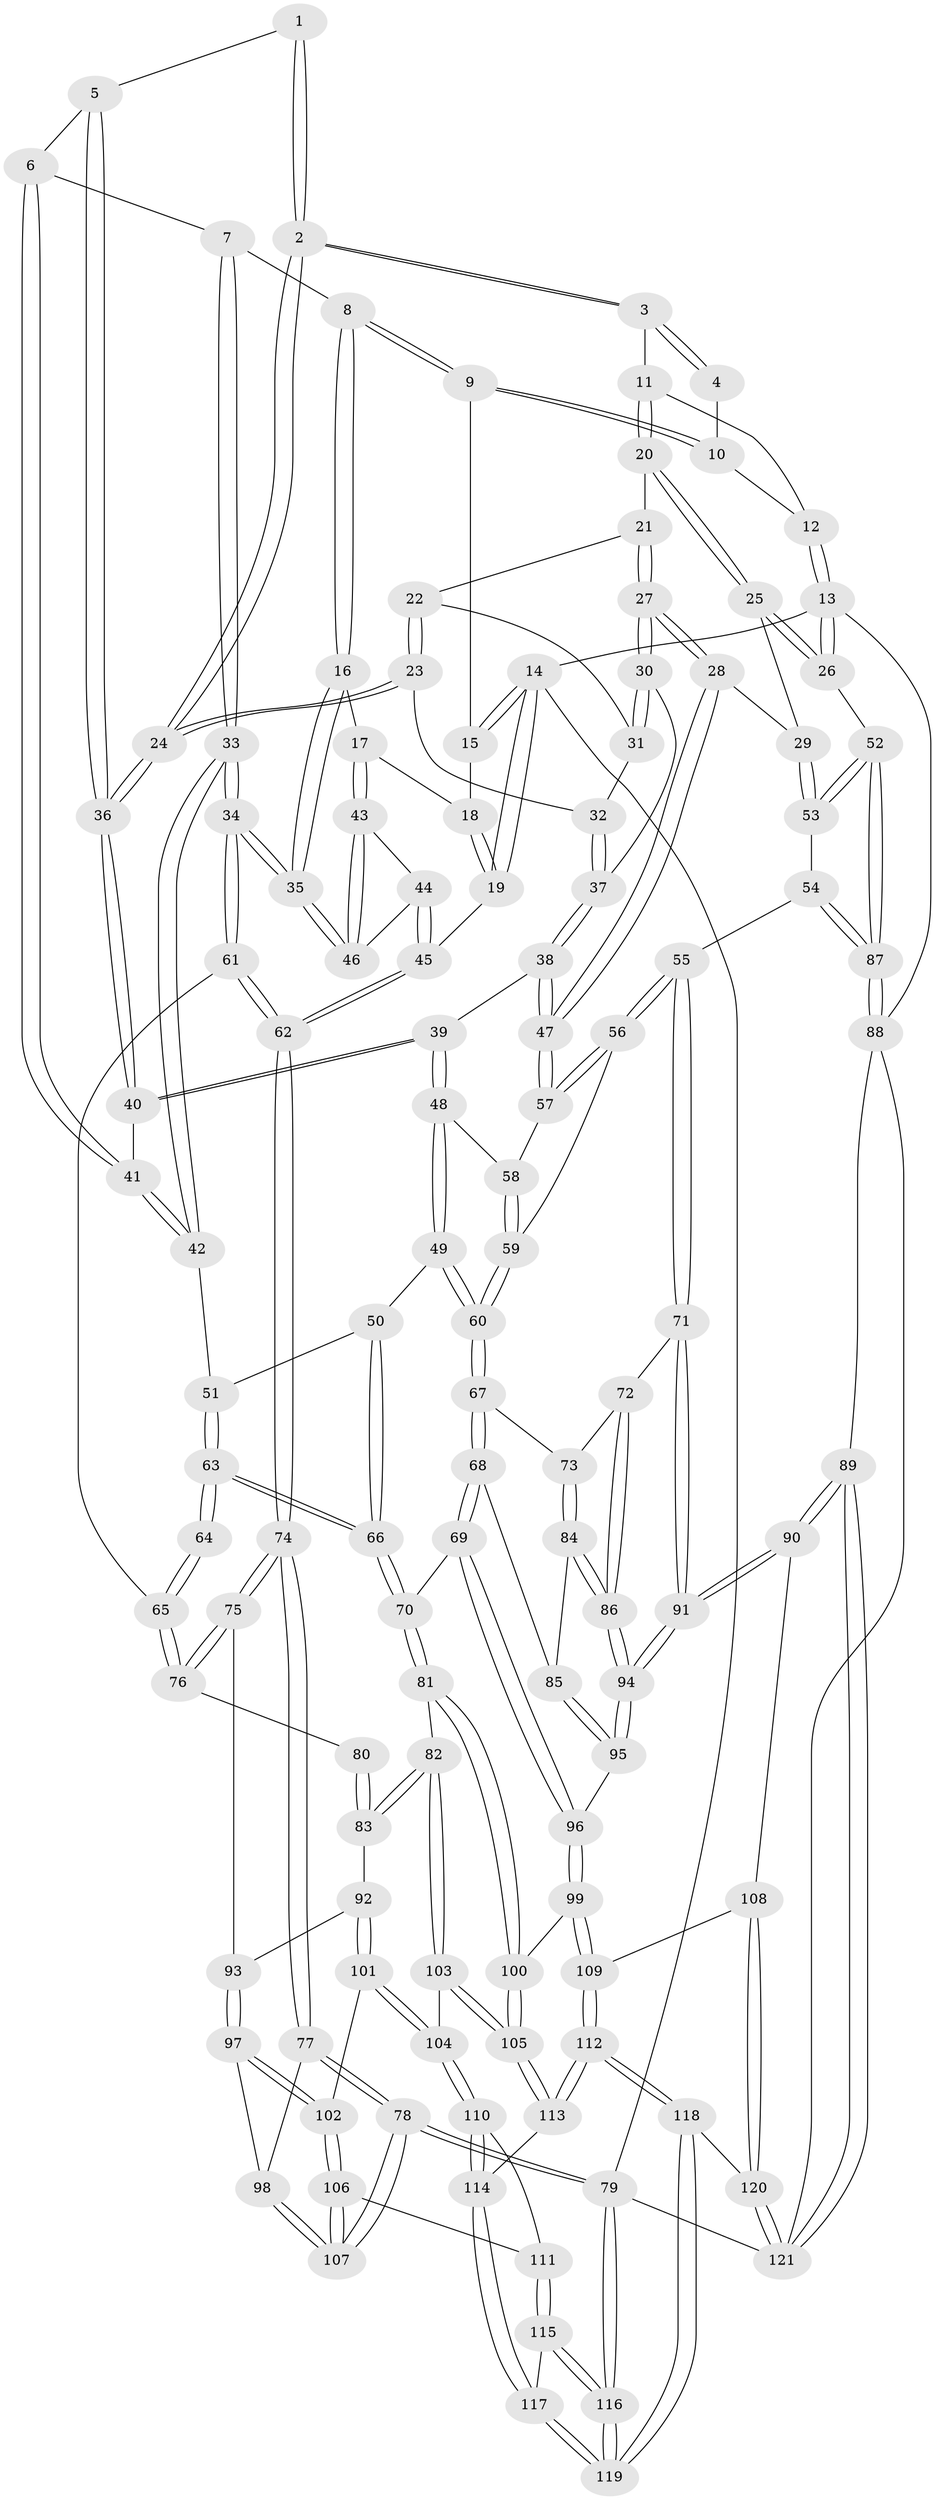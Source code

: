// coarse degree distribution, {3: 0.2972972972972973, 4: 0.21621621621621623, 6: 0.05405405405405406, 5: 0.24324324324324326, 7: 0.05405405405405406, 2: 0.13513513513513514}
// Generated by graph-tools (version 1.1) at 2025/21/03/04/25 18:21:36]
// undirected, 121 vertices, 299 edges
graph export_dot {
graph [start="1"]
  node [color=gray90,style=filled];
  1 [pos="+0.5285094063999374+0.061743222581289676"];
  2 [pos="+0.5527065937031718+0.1301818762880766"];
  3 [pos="+0.5945647797194921+0.05537862744040809"];
  4 [pos="+0.526877431216435+0.05280502605114974"];
  5 [pos="+0.42309275058257323+0.09352886481073895"];
  6 [pos="+0.4082722400876499+0.08459889602866087"];
  7 [pos="+0.38342849135342133+0.058535364716644826"];
  8 [pos="+0.349247580378427+0"];
  9 [pos="+0.3632806030239442+0"];
  10 [pos="+0.4158290955927637+0"];
  11 [pos="+0.7011785336838056+0"];
  12 [pos="+0.6868258708152011+0"];
  13 [pos="+1+0"];
  14 [pos="+0+0"];
  15 [pos="+0.16166999824294778+0"];
  16 [pos="+0.24076327639636758+0.10404134456509617"];
  17 [pos="+0.11349745356395106+0.10230266822778492"];
  18 [pos="+0.09466477066845524+0.022406087962177662"];
  19 [pos="+0+0.1336144307810819"];
  20 [pos="+0.7026910416459399+0"];
  21 [pos="+0.7044237208396726+0"];
  22 [pos="+0.6887138589451111+0.04240703663117744"];
  23 [pos="+0.6053378007424449+0.14019252619635952"];
  24 [pos="+0.5500085361129972+0.14021397640889663"];
  25 [pos="+0.9570801145153981+0.1882529820973703"];
  26 [pos="+1+0.10852186961844187"];
  27 [pos="+0.8023908695093999+0.20485704459744786"];
  28 [pos="+0.841239292590326+0.24190132036725437"];
  29 [pos="+0.8907918200320044+0.23009248145726907"];
  30 [pos="+0.7124886322988616+0.1659307478941784"];
  31 [pos="+0.6851709564766112+0.12747025288461244"];
  32 [pos="+0.6366671273724037+0.15396444929263392"];
  33 [pos="+0.2933171804891882+0.3334983090246161"];
  34 [pos="+0.2563719058910665+0.3377988485233457"];
  35 [pos="+0.24767816172956608+0.32195480058292675"];
  36 [pos="+0.5277487360299412+0.16106470582065543"];
  37 [pos="+0.6526304250385793+0.20000597572103307"];
  38 [pos="+0.6338545659046675+0.26355277980976666"];
  39 [pos="+0.5888083003011855+0.28939661046544607"];
  40 [pos="+0.5287363561212731+0.23646693810421573"];
  41 [pos="+0.41245306975126494+0.27462231013962546"];
  42 [pos="+0.3243924348828182+0.33703154147272224"];
  43 [pos="+0.09597109295046993+0.13151498674733922"];
  44 [pos="+0+0.20214530863158034"];
  45 [pos="+0+0.2565477278137206"];
  46 [pos="+0.23240341217604768+0.30972195404645964"];
  47 [pos="+0.8264368068165229+0.25564101141391415"];
  48 [pos="+0.5902559361515138+0.31157353921297937"];
  49 [pos="+0.5295369237882862+0.44165713998006356"];
  50 [pos="+0.5082791004460684+0.44397484628099976"];
  51 [pos="+0.38724221716788904+0.389737906765693"];
  52 [pos="+1+0.5106893753772236"];
  53 [pos="+0.9230604745346765+0.3975729109473768"];
  54 [pos="+0.8325409628835109+0.5158682291751966"];
  55 [pos="+0.8152334904740413+0.5144269137309498"];
  56 [pos="+0.7856017445245518+0.46276781263314093"];
  57 [pos="+0.7813475237836525+0.35748650427526313"];
  58 [pos="+0.6674419024670445+0.36043041697199024"];
  59 [pos="+0.6722332277899209+0.44759774026593663"];
  60 [pos="+0.5841731449184147+0.48796098500109597"];
  61 [pos="+0.20973738435773204+0.39715562612205585"];
  62 [pos="+0+0.2631366230196829"];
  63 [pos="+0.37431061772436686+0.5574108706742947"];
  64 [pos="+0.36137898406363955+0.554296786491631"];
  65 [pos="+0.20790968299877247+0.40437571790608623"];
  66 [pos="+0.4217434921761472+0.6001339348059744"];
  67 [pos="+0.5968093938277848+0.5252313183653617"];
  68 [pos="+0.5707032007397287+0.5995432009669852"];
  69 [pos="+0.5287714737127974+0.6211654565441672"];
  70 [pos="+0.4241974619630762+0.6115267445736894"];
  71 [pos="+0.8005700704864994+0.5311390755702284"];
  72 [pos="+0.6991795234615886+0.564786247982247"];
  73 [pos="+0.6891437555115217+0.5618575569391702"];
  74 [pos="+0+0.48327764847289284"];
  75 [pos="+0.1505344471297888+0.5188526897385709"];
  76 [pos="+0.16294764894953254+0.5014130354473374"];
  77 [pos="+0+0.6078522453942843"];
  78 [pos="+0+1"];
  79 [pos="+0+1"];
  80 [pos="+0.3059166799046526+0.5727857183634008"];
  81 [pos="+0.4214655687691251+0.617471425931086"];
  82 [pos="+0.3534086178374785+0.6596142912823402"];
  83 [pos="+0.29353176915880413+0.6346245042552753"];
  84 [pos="+0.6253636849983432+0.6333863818296502"];
  85 [pos="+0.5979330376910943+0.6291192834235135"];
  86 [pos="+0.6833698173261391+0.6531802619816751"];
  87 [pos="+1+0.6863602752269904"];
  88 [pos="+1+0.7322552941617775"];
  89 [pos="+0.8233785335198561+0.8273804777344411"];
  90 [pos="+0.7764676712893599+0.8055646423436628"];
  91 [pos="+0.7670464373469833+0.7870452569288225"];
  92 [pos="+0.21910560063716447+0.6417484601435716"];
  93 [pos="+0.15175576713327082+0.5725325587830927"];
  94 [pos="+0.7250893786642084+0.7497692828327853"];
  95 [pos="+0.6057096610433826+0.7124091665628374"];
  96 [pos="+0.5412175708152863+0.7346755416716002"];
  97 [pos="+0.10012530760079522+0.6417623717285793"];
  98 [pos="+0.06233545803848195+0.6683975588208549"];
  99 [pos="+0.5156705292945079+0.7649698533281514"];
  100 [pos="+0.4694858136721502+0.7659695312205291"];
  101 [pos="+0.23743852614380498+0.7527861206157499"];
  102 [pos="+0.17235349075250334+0.7684831373701022"];
  103 [pos="+0.352965444948434+0.6610371470348257"];
  104 [pos="+0.26921492998592583+0.7721612980880791"];
  105 [pos="+0.40508860959223614+0.8172737770632659"];
  106 [pos="+0.09488883546797326+0.8281839338864935"];
  107 [pos="+0.05350728735348357+0.8316950153231719"];
  108 [pos="+0.6183444431787922+0.8805749765494117"];
  109 [pos="+0.6120895369687291+0.8777298420247802"];
  110 [pos="+0.3173286691600882+0.8442246285874894"];
  111 [pos="+0.18645306643638596+0.8911746876679115"];
  112 [pos="+0.43408783094276976+0.9124458109020933"];
  113 [pos="+0.3790360352820188+0.849605433571226"];
  114 [pos="+0.33062833642228995+0.8520296601376668"];
  115 [pos="+0.18336192480920208+0.9287384576440934"];
  116 [pos="+0+1"];
  117 [pos="+0.28395799062135885+0.9958984653488033"];
  118 [pos="+0.48598603269719853+1"];
  119 [pos="+0.28468408873826123+1"];
  120 [pos="+0.5786151009866989+1"];
  121 [pos="+0.7958508224008133+1"];
  1 -- 2;
  1 -- 2;
  1 -- 5;
  2 -- 3;
  2 -- 3;
  2 -- 24;
  2 -- 24;
  3 -- 4;
  3 -- 4;
  3 -- 11;
  4 -- 10;
  5 -- 6;
  5 -- 36;
  5 -- 36;
  6 -- 7;
  6 -- 41;
  6 -- 41;
  7 -- 8;
  7 -- 33;
  7 -- 33;
  8 -- 9;
  8 -- 9;
  8 -- 16;
  8 -- 16;
  9 -- 10;
  9 -- 10;
  9 -- 15;
  10 -- 12;
  11 -- 12;
  11 -- 20;
  11 -- 20;
  12 -- 13;
  12 -- 13;
  13 -- 14;
  13 -- 26;
  13 -- 26;
  13 -- 88;
  14 -- 15;
  14 -- 15;
  14 -- 19;
  14 -- 19;
  14 -- 79;
  15 -- 18;
  16 -- 17;
  16 -- 35;
  16 -- 35;
  17 -- 18;
  17 -- 43;
  17 -- 43;
  18 -- 19;
  18 -- 19;
  19 -- 45;
  20 -- 21;
  20 -- 25;
  20 -- 25;
  21 -- 22;
  21 -- 27;
  21 -- 27;
  22 -- 23;
  22 -- 23;
  22 -- 31;
  23 -- 24;
  23 -- 24;
  23 -- 32;
  24 -- 36;
  24 -- 36;
  25 -- 26;
  25 -- 26;
  25 -- 29;
  26 -- 52;
  27 -- 28;
  27 -- 28;
  27 -- 30;
  27 -- 30;
  28 -- 29;
  28 -- 47;
  28 -- 47;
  29 -- 53;
  29 -- 53;
  30 -- 31;
  30 -- 31;
  30 -- 37;
  31 -- 32;
  32 -- 37;
  32 -- 37;
  33 -- 34;
  33 -- 34;
  33 -- 42;
  33 -- 42;
  34 -- 35;
  34 -- 35;
  34 -- 61;
  34 -- 61;
  35 -- 46;
  35 -- 46;
  36 -- 40;
  36 -- 40;
  37 -- 38;
  37 -- 38;
  38 -- 39;
  38 -- 47;
  38 -- 47;
  39 -- 40;
  39 -- 40;
  39 -- 48;
  39 -- 48;
  40 -- 41;
  41 -- 42;
  41 -- 42;
  42 -- 51;
  43 -- 44;
  43 -- 46;
  43 -- 46;
  44 -- 45;
  44 -- 45;
  44 -- 46;
  45 -- 62;
  45 -- 62;
  47 -- 57;
  47 -- 57;
  48 -- 49;
  48 -- 49;
  48 -- 58;
  49 -- 50;
  49 -- 60;
  49 -- 60;
  50 -- 51;
  50 -- 66;
  50 -- 66;
  51 -- 63;
  51 -- 63;
  52 -- 53;
  52 -- 53;
  52 -- 87;
  52 -- 87;
  53 -- 54;
  54 -- 55;
  54 -- 87;
  54 -- 87;
  55 -- 56;
  55 -- 56;
  55 -- 71;
  55 -- 71;
  56 -- 57;
  56 -- 57;
  56 -- 59;
  57 -- 58;
  58 -- 59;
  58 -- 59;
  59 -- 60;
  59 -- 60;
  60 -- 67;
  60 -- 67;
  61 -- 62;
  61 -- 62;
  61 -- 65;
  62 -- 74;
  62 -- 74;
  63 -- 64;
  63 -- 64;
  63 -- 66;
  63 -- 66;
  64 -- 65;
  64 -- 65;
  65 -- 76;
  65 -- 76;
  66 -- 70;
  66 -- 70;
  67 -- 68;
  67 -- 68;
  67 -- 73;
  68 -- 69;
  68 -- 69;
  68 -- 85;
  69 -- 70;
  69 -- 96;
  69 -- 96;
  70 -- 81;
  70 -- 81;
  71 -- 72;
  71 -- 91;
  71 -- 91;
  72 -- 73;
  72 -- 86;
  72 -- 86;
  73 -- 84;
  73 -- 84;
  74 -- 75;
  74 -- 75;
  74 -- 77;
  74 -- 77;
  75 -- 76;
  75 -- 76;
  75 -- 93;
  76 -- 80;
  77 -- 78;
  77 -- 78;
  77 -- 98;
  78 -- 79;
  78 -- 79;
  78 -- 107;
  78 -- 107;
  79 -- 116;
  79 -- 116;
  79 -- 121;
  80 -- 83;
  80 -- 83;
  81 -- 82;
  81 -- 100;
  81 -- 100;
  82 -- 83;
  82 -- 83;
  82 -- 103;
  82 -- 103;
  83 -- 92;
  84 -- 85;
  84 -- 86;
  84 -- 86;
  85 -- 95;
  85 -- 95;
  86 -- 94;
  86 -- 94;
  87 -- 88;
  87 -- 88;
  88 -- 89;
  88 -- 121;
  89 -- 90;
  89 -- 90;
  89 -- 121;
  89 -- 121;
  90 -- 91;
  90 -- 91;
  90 -- 108;
  91 -- 94;
  91 -- 94;
  92 -- 93;
  92 -- 101;
  92 -- 101;
  93 -- 97;
  93 -- 97;
  94 -- 95;
  94 -- 95;
  95 -- 96;
  96 -- 99;
  96 -- 99;
  97 -- 98;
  97 -- 102;
  97 -- 102;
  98 -- 107;
  98 -- 107;
  99 -- 100;
  99 -- 109;
  99 -- 109;
  100 -- 105;
  100 -- 105;
  101 -- 102;
  101 -- 104;
  101 -- 104;
  102 -- 106;
  102 -- 106;
  103 -- 104;
  103 -- 105;
  103 -- 105;
  104 -- 110;
  104 -- 110;
  105 -- 113;
  105 -- 113;
  106 -- 107;
  106 -- 107;
  106 -- 111;
  108 -- 109;
  108 -- 120;
  108 -- 120;
  109 -- 112;
  109 -- 112;
  110 -- 111;
  110 -- 114;
  110 -- 114;
  111 -- 115;
  111 -- 115;
  112 -- 113;
  112 -- 113;
  112 -- 118;
  112 -- 118;
  113 -- 114;
  114 -- 117;
  114 -- 117;
  115 -- 116;
  115 -- 116;
  115 -- 117;
  116 -- 119;
  116 -- 119;
  117 -- 119;
  117 -- 119;
  118 -- 119;
  118 -- 119;
  118 -- 120;
  120 -- 121;
  120 -- 121;
}
